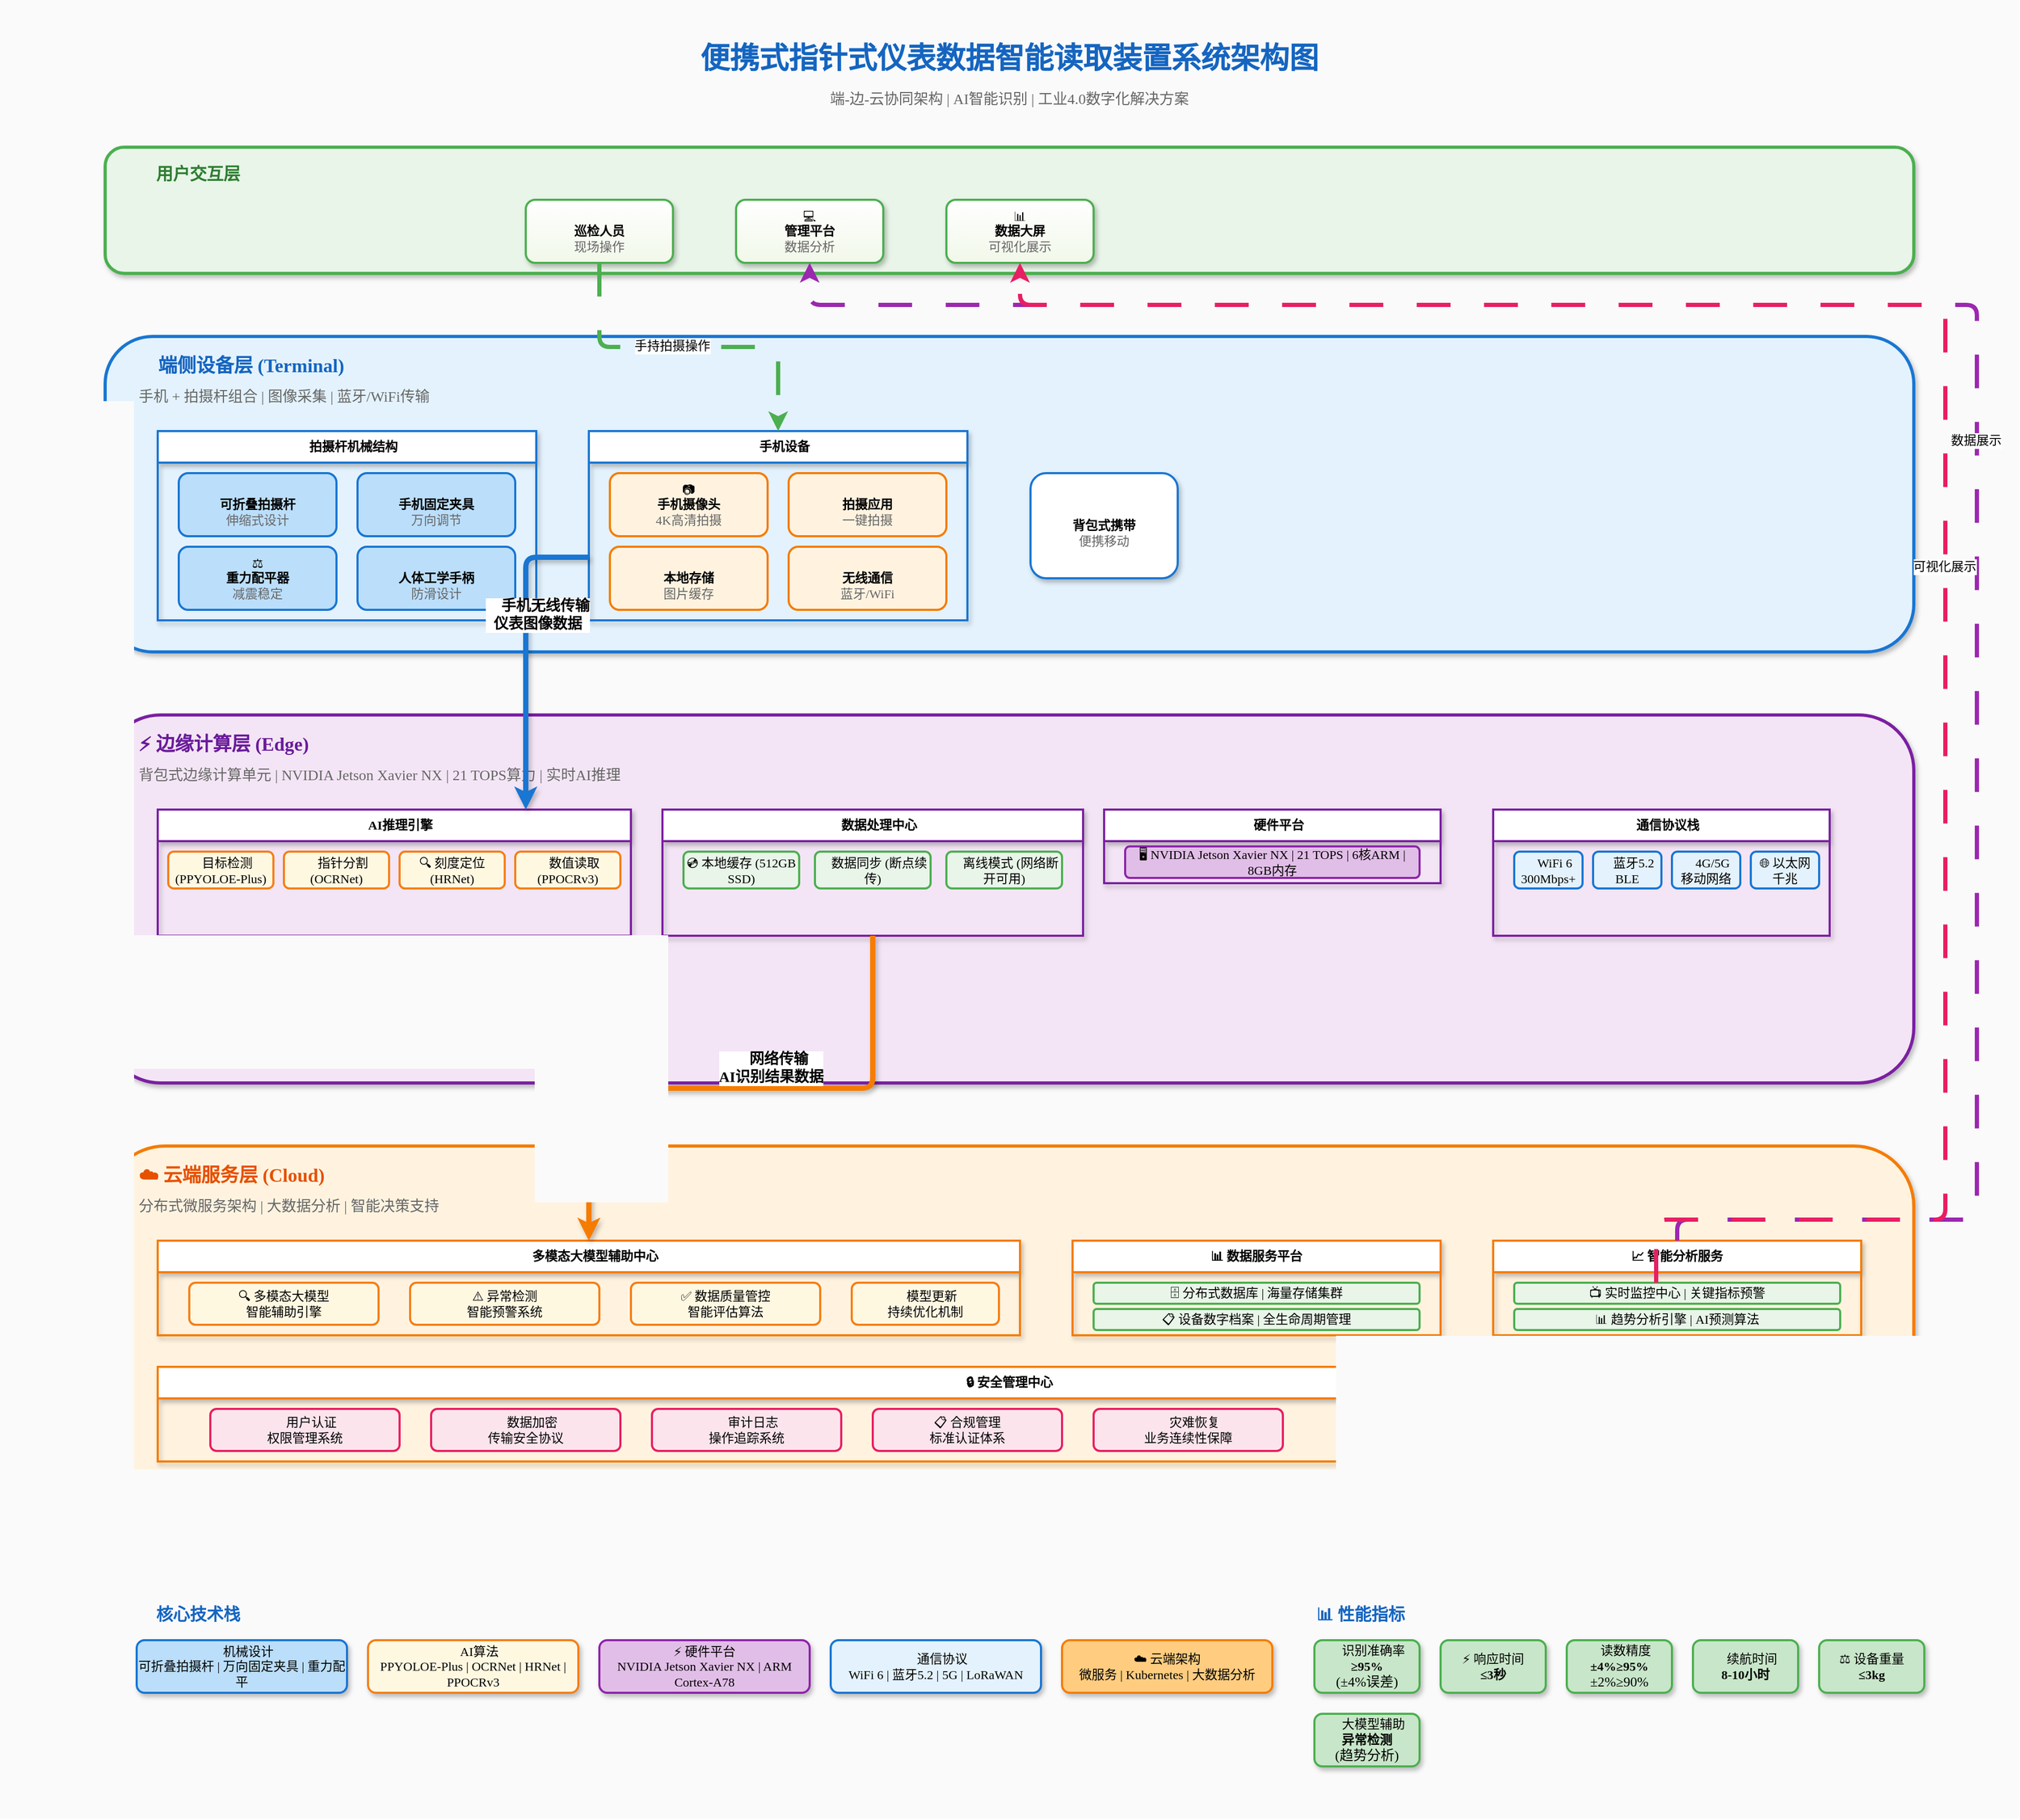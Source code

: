 <mxfile>
    <diagram name="便携式指针式仪表数据智能读取装置架构图" id="architecture-diagram">
        <mxGraphModel dx="1580" dy="875" grid="1" gridSize="10" guides="1" tooltips="1" connect="1" arrows="1" fold="1" page="1" pageScale="1" pageWidth="1920" pageHeight="1600" math="0" shadow="0">
            <root>
                <mxCell id="0"/>
                <mxCell id="1" parent="0"/>
                <mxCell id="background" value="" style="rounded=0;whiteSpace=wrap;html=1;fillColor=#f5f5f5;strokeColor=none;opacity=50;" parent="1" vertex="1">
                    <mxGeometry width="1920" height="1730" as="geometry"/>
                </mxCell>
                <mxCell id="main-title" value="便携式指针式仪表数据智能读取装置系统架构图" style="text;html=1;strokeColor=none;fillColor=none;align=center;verticalAlign=middle;whiteSpace=wrap;rounded=0;fontSize=28;fontStyle=1;fontColor=#1565c0;fontFamily=Microsoft YaHei;" parent="1" vertex="1">
                    <mxGeometry x="660" y="30" width="600" height="50" as="geometry"/>
                </mxCell>
                <mxCell id="sub-title" value="端-边-云协同架构 | AI智能识别 | 工业4.0数字化解决方案" style="text;html=1;strokeColor=none;fillColor=none;align=center;verticalAlign=middle;whiteSpace=wrap;rounded=0;fontSize=14;fontColor=#666666;fontFamily=Microsoft YaHei;" parent="1" vertex="1">
                    <mxGeometry x="660" y="80" width="600" height="30" as="geometry"/>
                </mxCell>
                <mxCell id="user-interaction" value="" style="rounded=1;whiteSpace=wrap;html=1;fillColor=#e8f5e8;strokeColor=#4caf50;strokeWidth=3;shadow=1;glass=0;sketch=0;" parent="1" vertex="1">
                    <mxGeometry x="100" y="140" width="1720" height="120" as="geometry"/>
                </mxCell>
                <mxCell id="user-title" value="👥 用户交互层" style="text;html=1;strokeColor=none;fillColor=none;align=left;verticalAlign=middle;whiteSpace=wrap;rounded=0;fontSize=16;fontStyle=1;fontColor=#2e7d32;fontFamily=Microsoft YaHei;" parent="1" vertex="1">
                    <mxGeometry x="130" y="150" width="150" height="30" as="geometry"/>
                </mxCell>
                <mxCell id="operator" value="👨‍🔧&lt;br&gt;&lt;b&gt;巡检人员&lt;/b&gt;&lt;br&gt;&lt;font color=&quot;#666666&quot;&gt;现场操作&lt;/font&gt;" style="rounded=1;whiteSpace=wrap;html=1;fillColor=#ffffff;strokeColor=#4caf50;strokeWidth=2;shadow=1;fontFamily=Microsoft YaHei;gradientColor=#f1f8e9;" parent="1" vertex="1">
                    <mxGeometry x="500" y="190" width="140" height="60" as="geometry"/>
                </mxCell>
                <mxCell id="web-portal" value="💻&lt;br&gt;&lt;b&gt;管理平台&lt;/b&gt;&lt;br&gt;&lt;font color=&quot;#666666&quot;&gt;数据分析&lt;/font&gt;" style="rounded=1;whiteSpace=wrap;html=1;fillColor=#ffffff;strokeColor=#4caf50;strokeWidth=2;shadow=1;fontFamily=Microsoft YaHei;gradientColor=#f1f8e9;" parent="1" vertex="1">
                    <mxGeometry x="700" y="190" width="140" height="60" as="geometry"/>
                </mxCell>
                <mxCell id="dashboard" value="📊&lt;br&gt;&lt;b&gt;数据大屏&lt;/b&gt;&lt;br&gt;&lt;font color=&quot;#666666&quot;&gt;可视化展示&lt;/font&gt;" style="rounded=1;whiteSpace=wrap;html=1;fillColor=#ffffff;strokeColor=#4caf50;strokeWidth=2;shadow=1;fontFamily=Microsoft YaHei;gradientColor=#f1f8e9;" parent="1" vertex="1">
                    <mxGeometry x="900" y="190" width="140" height="60" as="geometry"/>
                </mxCell>
                <mxCell id="terminal-background" value="" style="rounded=1;whiteSpace=wrap;html=1;fillColor=#e3f2fd;strokeColor=#1976d2;strokeWidth=3;shadow=1;glass=0;sketch=0;" parent="1" vertex="1">
                    <mxGeometry x="100" y="320" width="1720" height="300" as="geometry"/>
                </mxCell>
                <mxCell id="terminal-title" value="📱 端侧设备层 (Terminal)" style="text;html=1;strokeColor=none;fillColor=none;align=left;verticalAlign=middle;whiteSpace=wrap;rounded=0;fontSize=18;fontStyle=1;fontColor=#1565c0;fontFamily=Microsoft YaHei;" parent="1" vertex="1">
                    <mxGeometry x="130" y="330" width="280" height="35" as="geometry"/>
                </mxCell>
                <mxCell id="terminal-desc" value="手机 + 拍摄杆组合 | 图像采集 | 蓝牙/WiFi传输" style="text;html=1;strokeColor=none;fillColor=none;align=left;verticalAlign=middle;whiteSpace=wrap;rounded=0;fontSize=14;fontColor=#666666;fontFamily=Microsoft YaHei;" parent="1" vertex="1">
                    <mxGeometry x="130" y="365" width="400" height="25" as="geometry"/>
                </mxCell>
                <mxCell id="shooting-pole" value="📐 拍摄杆机械结构" style="swimlane;whiteSpace=wrap;html=1;fillColor=#ffffff;strokeColor=#1976d2;strokeWidth=2;shadow=1;fontFamily=Microsoft YaHei;startSize=30;" parent="1" vertex="1">
                    <mxGeometry x="150" y="410" width="360" height="180" as="geometry"/>
                </mxCell>
                <mxCell id="pole-structure" value="🔧&lt;br&gt;&lt;b&gt;可折叠拍摄杆&lt;/b&gt;&lt;br&gt;&lt;font color=&quot;#666666&quot;&gt;伸缩式设计&lt;/font&gt;" style="rounded=1;whiteSpace=wrap;html=1;fillColor=#bbdefb;strokeColor=#1976d2;strokeWidth=2;fontFamily=Microsoft YaHei;" parent="shooting-pole" vertex="1">
                    <mxGeometry x="20" y="40" width="150" height="60" as="geometry"/>
                </mxCell>
                <mxCell id="phone-mount" value="📱&lt;br&gt;&lt;b&gt;手机固定夹具&lt;/b&gt;&lt;br&gt;&lt;font color=&quot;#666666&quot;&gt;万向调节&lt;/font&gt;" style="rounded=1;whiteSpace=wrap;html=1;fillColor=#bbdefb;strokeColor=#1976d2;strokeWidth=2;fontFamily=Microsoft YaHei;" parent="shooting-pole" vertex="1">
                    <mxGeometry x="190" y="40" width="150" height="60" as="geometry"/>
                </mxCell>
                <mxCell id="stabilizer" value="⚖️&lt;br&gt;&lt;b&gt;重力配平器&lt;/b&gt;&lt;br&gt;&lt;font color=&quot;#666666&quot;&gt;减震稳定&lt;/font&gt;" style="rounded=1;whiteSpace=wrap;html=1;fillColor=#bbdefb;strokeColor=#1976d2;strokeWidth=2;fontFamily=Microsoft YaHei;" parent="shooting-pole" vertex="1">
                    <mxGeometry x="20" y="110" width="150" height="60" as="geometry"/>
                </mxCell>
                <mxCell id="handle" value="🤝&lt;br&gt;&lt;b&gt;人体工学手柄&lt;/b&gt;&lt;br&gt;&lt;font color=&quot;#666666&quot;&gt;防滑设计&lt;/font&gt;" style="rounded=1;whiteSpace=wrap;html=1;fillColor=#bbdefb;strokeColor=#1976d2;strokeWidth=2;fontFamily=Microsoft YaHei;" parent="shooting-pole" vertex="1">
                    <mxGeometry x="190" y="110" width="150" height="60" as="geometry"/>
                </mxCell>
                <mxCell id="mobile-device" value="📱 手机设备" style="swimlane;whiteSpace=wrap;html=1;fillColor=#ffffff;strokeColor=#1976d2;strokeWidth=2;shadow=1;fontFamily=Microsoft YaHei;startSize=30;" parent="1" vertex="1">
                    <mxGeometry x="560" y="410" width="360" height="180" as="geometry"/>
                </mxCell>
                <mxCell id="phone-camera" value="📷&lt;br&gt;&lt;b&gt;手机摄像头&lt;/b&gt;&lt;br&gt;&lt;font color=&quot;#666666&quot;&gt;4K高清拍摄&lt;/font&gt;" style="rounded=1;whiteSpace=wrap;html=1;fillColor=#fff3e0;strokeColor=#f57c00;strokeWidth=2;fontFamily=Microsoft YaHei;" parent="mobile-device" vertex="1">
                    <mxGeometry x="20" y="40" width="150" height="60" as="geometry"/>
                </mxCell>
                <mxCell id="phone-app" value="📱&lt;br&gt;&lt;b&gt;拍摄应用&lt;/b&gt;&lt;br&gt;&lt;font color=&quot;#666666&quot;&gt;一键拍摄&lt;/font&gt;" style="rounded=1;whiteSpace=wrap;html=1;fillColor=#fff3e0;strokeColor=#f57c00;strokeWidth=2;fontFamily=Microsoft YaHei;" parent="mobile-device" vertex="1">
                    <mxGeometry x="190" y="40" width="150" height="60" as="geometry"/>
                </mxCell>
                <mxCell id="phone-storage" value="💾&lt;br&gt;&lt;b&gt;本地存储&lt;/b&gt;&lt;br&gt;&lt;font color=&quot;#666666&quot;&gt;图片缓存&lt;/font&gt;" style="rounded=1;whiteSpace=wrap;html=1;fillColor=#fff3e0;strokeColor=#f57c00;strokeWidth=2;fontFamily=Microsoft YaHei;" parent="mobile-device" vertex="1">
                    <mxGeometry x="20" y="110" width="150" height="60" as="geometry"/>
                </mxCell>
                <mxCell id="phone-comm" value="📡&lt;br&gt;&lt;b&gt;无线通信&lt;/b&gt;&lt;br&gt;&lt;font color=&quot;#666666&quot;&gt;蓝牙/WiFi&lt;/font&gt;" style="rounded=1;whiteSpace=wrap;html=1;fillColor=#fff3e0;strokeColor=#f57c00;strokeWidth=2;fontFamily=Microsoft YaHei;" parent="mobile-device" vertex="1">
                    <mxGeometry x="190" y="110" width="150" height="60" as="geometry"/>
                </mxCell>
                <mxCell id="backpack-desc" value="🎒&lt;br&gt;&lt;b&gt;背包式携带&lt;/b&gt;&lt;br&gt;&lt;font color=&quot;#666666&quot;&gt;便携移动&lt;/font&gt;" style="rounded=1;whiteSpace=wrap;html=1;fillColor=#ffffff;strokeColor=#1976d2;strokeWidth=2;shadow=1;fontFamily=Microsoft YaHei;" parent="1" vertex="1">
                    <mxGeometry x="980" y="450" width="140" height="100" as="geometry"/>
                </mxCell>
                <mxCell id="edge-background" value="" style="rounded=1;whiteSpace=wrap;html=1;fillColor=#f3e5f5;strokeColor=#7b1fa2;strokeWidth=3;shadow=1;glass=0;sketch=0;" parent="1" vertex="1">
                    <mxGeometry x="100" y="680" width="1720" height="350" as="geometry"/>
                </mxCell>
                <mxCell id="edge-title" value="⚡ 边缘计算层 (Edge)" style="text;html=1;strokeColor=none;fillColor=none;align=left;verticalAlign=middle;whiteSpace=wrap;rounded=0;fontSize=18;fontStyle=1;fontColor=#6a1b9a;fontFamily=Microsoft YaHei;" parent="1" vertex="1">
                    <mxGeometry x="130" y="690" width="280" height="35" as="geometry"/>
                </mxCell>
                <mxCell id="edge-desc" value="背包式边缘计算单元 | NVIDIA Jetson Xavier NX | 21 TOPS算力 | 实时AI推理" style="text;html=1;strokeColor=none;fillColor=none;align=left;verticalAlign=middle;whiteSpace=wrap;rounded=0;fontSize=14;fontColor=#666666;fontFamily=Microsoft YaHei;" parent="1" vertex="1">
                    <mxGeometry x="130" y="725" width="500" height="25" as="geometry"/>
                </mxCell>
                <mxCell id="ai-engine" value="🤖 AI推理引擎" style="swimlane;whiteSpace=wrap;html=1;fillColor=#ffffff;strokeColor=#7b1fa2;strokeWidth=2;shadow=1;fontFamily=Microsoft YaHei;startSize=30;" parent="1" vertex="1">
                    <mxGeometry x="150" y="770" width="450" height="120" as="geometry"/>
                </mxCell>
                <mxCell id="detection" value="🎯 目标检测 (PPYOLOE-Plus)" style="rounded=1;whiteSpace=wrap;html=1;fillColor=#fff8e1;strokeColor=#f57f17;strokeWidth=2;fontFamily=Microsoft YaHei;" parent="ai-engine" vertex="1">
                    <mxGeometry x="10" y="40" width="100" height="35" as="geometry"/>
                </mxCell>
                <mxCell id="segmentation" value="📐 指针分割 (OCRNet)" style="rounded=1;whiteSpace=wrap;html=1;fillColor=#fff8e1;strokeColor=#f57f17;strokeWidth=2;fontFamily=Microsoft YaHei;" vertex="1" parent="ai-engine">
                    <mxGeometry x="120" y="40" width="100" height="35" as="geometry"/>
                </mxCell>
                <mxCell id="endpoint" value="🔍 刻度定位 (HRNet)" style="rounded=1;whiteSpace=wrap;html=1;fillColor=#fff8e1;strokeColor=#f57f17;strokeWidth=2;fontFamily=Microsoft YaHei;" vertex="1" parent="ai-engine">
                    <mxGeometry x="230" y="40" width="100" height="35" as="geometry"/>
                </mxCell>
                <mxCell id="ocr" value="📝 数值读取 (PPOCRv3)" style="rounded=1;whiteSpace=wrap;html=1;fillColor=#fff8e1;strokeColor=#f57f17;strokeWidth=2;fontFamily=Microsoft YaHei;" parent="ai-engine" vertex="1">
                    <mxGeometry x="340" y="40" width="100" height="35" as="geometry"/>
                </mxCell>
                <mxCell id="data-process" value="💾 数据处理中心" style="swimlane;whiteSpace=wrap;html=1;fillColor=#ffffff;strokeColor=#7b1fa2;strokeWidth=2;shadow=1;fontFamily=Microsoft YaHei;startSize=30;" parent="1" vertex="1">
                    <mxGeometry x="630" y="770" width="400" height="120" as="geometry"/>
                </mxCell>
                <mxCell id="local-cache" value="💿 本地缓存 (512GB SSD)" style="rounded=1;whiteSpace=wrap;html=1;fillColor=#e8f5e8;strokeColor=#4caf50;strokeWidth=2;fontFamily=Microsoft YaHei;" parent="data-process" vertex="1">
                    <mxGeometry x="20" y="40" width="110" height="35" as="geometry"/>
                </mxCell>
                <mxCell id="data-sync" value="🔄 数据同步 (断点续传)" style="rounded=1;whiteSpace=wrap;html=1;fillColor=#e8f5e8;strokeColor=#4caf50;strokeWidth=2;fontFamily=Microsoft YaHei;" parent="data-process" vertex="1">
                    <mxGeometry x="145" y="40" width="110" height="35" as="geometry"/>
                </mxCell>
                <mxCell id="offline-mode" value="📴 离线模式 (网络断开可用)" style="rounded=1;whiteSpace=wrap;html=1;fillColor=#e8f5e8;strokeColor=#4caf50;strokeWidth=2;fontFamily=Microsoft YaHei;" parent="data-process" vertex="1">
                    <mxGeometry x="270" y="40" width="110" height="35" as="geometry"/>
                </mxCell>
                <mxCell id="hardware-platform" value="🚀 硬件平台" style="swimlane;whiteSpace=wrap;html=1;fillColor=#ffffff;strokeColor=#7b1fa2;strokeWidth=2;shadow=1;fontFamily=Microsoft YaHei;startSize=30;" parent="1" vertex="1">
                    <mxGeometry x="1050" y="770" width="320" height="70" as="geometry"/>
                </mxCell>
                <mxCell id="jetson" value="🖥️ NVIDIA Jetson Xavier NX | 21 TOPS | 6核ARM | 8GB内存" style="rounded=1;whiteSpace=wrap;html=1;fillColor=#e1bee7;strokeColor=#8e24aa;strokeWidth=2;fontFamily=Microsoft YaHei;" parent="hardware-platform" vertex="1">
                    <mxGeometry x="20" y="35" width="280" height="30" as="geometry"/>
                </mxCell>
                <mxCell id="communication" value="📡 通信协议栈" style="swimlane;whiteSpace=wrap;html=1;fillColor=#ffffff;strokeColor=#7b1fa2;strokeWidth=2;shadow=1;fontFamily=Microsoft YaHei;startSize=30;" parent="1" vertex="1">
                    <mxGeometry x="1420" y="770" width="320" height="120" as="geometry"/>
                </mxCell>
                <mxCell id="wifi" value="📶 WiFi 6&lt;br&gt;300Mbps+" style="rounded=1;whiteSpace=wrap;html=1;fillColor=#e3f2fd;strokeColor=#1976d2;strokeWidth=2;fontFamily=Microsoft YaHei;" parent="communication" vertex="1">
                    <mxGeometry x="20" y="40" width="65" height="35" as="geometry"/>
                </mxCell>
                <mxCell id="bluetooth" value="🔵 蓝牙5.2&lt;br&gt;BLE" style="rounded=1;whiteSpace=wrap;html=1;fillColor=#e3f2fd;strokeColor=#1976d2;strokeWidth=2;fontFamily=Microsoft YaHei;" parent="communication" vertex="1">
                    <mxGeometry x="95" y="40" width="65" height="35" as="geometry"/>
                </mxCell>
                <mxCell id="4g5g" value="📱 4G/5G&lt;br&gt;移动网络" style="rounded=1;whiteSpace=wrap;html=1;fillColor=#e3f2fd;strokeColor=#1976d2;strokeWidth=2;fontFamily=Microsoft YaHei;" parent="communication" vertex="1">
                    <mxGeometry x="170" y="40" width="65" height="35" as="geometry"/>
                </mxCell>
                <mxCell id="ethernet" value="🌐 以太网&lt;br&gt;千兆" style="rounded=1;whiteSpace=wrap;html=1;fillColor=#e3f2fd;strokeColor=#1976d2;strokeWidth=2;fontFamily=Microsoft YaHei;" parent="communication" vertex="1">
                    <mxGeometry x="245" y="40" width="65" height="35" as="geometry"/>
                </mxCell>
                <mxCell id="cloud-background" value="" style="rounded=1;whiteSpace=wrap;html=1;fillColor=#fff3e0;strokeColor=#f57c00;strokeWidth=3;shadow=1;glass=0;sketch=0;" parent="1" vertex="1">
                    <mxGeometry x="100" y="1090" width="1720" height="380" as="geometry"/>
                </mxCell>
                <mxCell id="cloud-title" value="☁️ 云端服务层 (Cloud)" style="text;html=1;strokeColor=none;fillColor=none;align=left;verticalAlign=middle;whiteSpace=wrap;rounded=0;fontSize=18;fontStyle=1;fontColor=#e65100;fontFamily=Microsoft YaHei;" parent="1" vertex="1">
                    <mxGeometry x="130" y="1100" width="280" height="35" as="geometry"/>
                </mxCell>
                <mxCell id="cloud-desc" value="分布式微服务架构 | 大数据分析 | 智能决策支持" style="text;html=1;strokeColor=none;fillColor=none;align=left;verticalAlign=middle;whiteSpace=wrap;rounded=0;fontSize=14;fontColor=#666666;fontFamily=Microsoft YaHei;" parent="1" vertex="1">
                    <mxGeometry x="130" y="1135" width="400" height="25" as="geometry"/>
                </mxCell>
                <mxCell id="cloud-ai" value="🧠 多模态大模型辅助中心" style="swimlane;whiteSpace=wrap;html=1;fillColor=#ffffff;strokeColor=#f57c00;strokeWidth=2;shadow=1;fontFamily=Microsoft YaHei;startSize=30;" parent="1" vertex="1">
                    <mxGeometry x="150" y="1180" width="820" height="90" as="geometry"/>
                </mxCell>
                <mxCell id="multimodal" value="🔍 多模态大模型&lt;br&gt;智能辅助引擎" style="rounded=1;whiteSpace=wrap;html=1;fillColor=#fff8e1;strokeColor=#f57f17;strokeWidth=2;fontFamily=Microsoft YaHei;" parent="cloud-ai" vertex="1">
                    <mxGeometry x="30" y="40" width="180" height="40" as="geometry"/>
                </mxCell>
                <mxCell id="anomaly-detect" value="⚠️ 异常检测&lt;br&gt;智能预警系统" style="rounded=1;whiteSpace=wrap;html=1;fillColor=#fff8e1;strokeColor=#f57f17;strokeWidth=2;fontFamily=Microsoft YaHei;" parent="cloud-ai" vertex="1">
                    <mxGeometry x="240" y="40" width="180" height="40" as="geometry"/>
                </mxCell>
                <mxCell id="quality-check" value="✅ 数据质量管控&lt;br&gt;智能评估算法" style="rounded=1;whiteSpace=wrap;html=1;fillColor=#fff8e1;strokeColor=#f57f17;strokeWidth=2;fontFamily=Microsoft YaHei;" parent="cloud-ai" vertex="1">
                    <mxGeometry x="450" y="40" width="180" height="40" as="geometry"/>
                </mxCell>
                <mxCell id="model-update" value="🔄 模型更新&lt;br&gt;持续优化机制" style="rounded=1;whiteSpace=wrap;html=1;fillColor=#fff8e1;strokeColor=#f57f17;strokeWidth=2;fontFamily=Microsoft YaHei;" parent="cloud-ai" vertex="1">
                    <mxGeometry x="660" y="40" width="140" height="40" as="geometry"/>
                </mxCell>
                <mxCell id="data-service" value="📊 数据服务平台" style="swimlane;whiteSpace=wrap;html=1;fillColor=#ffffff;strokeColor=#f57c00;strokeWidth=2;shadow=1;fontFamily=Microsoft YaHei;startSize=30;" parent="1" vertex="1">
                    <mxGeometry x="1020" y="1180" width="350" height="90" as="geometry"/>
                </mxCell>
                <mxCell id="database" value="🗄️ 分布式数据库 | 海量存储集群" style="rounded=1;whiteSpace=wrap;html=1;fillColor=#e8f5e8;strokeColor=#4caf50;strokeWidth=2;fontFamily=Microsoft YaHei;" parent="data-service" vertex="1">
                    <mxGeometry x="20" y="40" width="310" height="20" as="geometry"/>
                </mxCell>
                <mxCell id="device-archive" value="📋 设备数字档案 | 全生命周期管理" style="rounded=1;whiteSpace=wrap;html=1;fillColor=#e8f5e8;strokeColor=#4caf50;strokeWidth=2;fontFamily=Microsoft YaHei;" parent="data-service" vertex="1">
                    <mxGeometry x="20" y="65" width="310" height="20" as="geometry"/>
                </mxCell>
                <mxCell id="analysis-service" value="📈 智能分析服务" style="swimlane;whiteSpace=wrap;html=1;fillColor=#ffffff;strokeColor=#f57c00;strokeWidth=2;shadow=1;fontFamily=Microsoft YaHei;startSize=30;" parent="1" vertex="1">
                    <mxGeometry x="1420" y="1180" width="350" height="90" as="geometry"/>
                </mxCell>
                <mxCell id="realtime-monitor" value="📺 实时监控中心 | 关键指标预警" style="rounded=1;whiteSpace=wrap;html=1;fillColor=#e8f5e8;strokeColor=#4caf50;strokeWidth=2;fontFamily=Microsoft YaHei;" parent="analysis-service" vertex="1">
                    <mxGeometry x="20" y="40" width="310" height="20" as="geometry"/>
                </mxCell>
                <mxCell id="trend-analysis" value="📊 趋势分析引擎 | AI预测算法" style="rounded=1;whiteSpace=wrap;html=1;fillColor=#e8f5e8;strokeColor=#4caf50;strokeWidth=2;fontFamily=Microsoft YaHei;" parent="analysis-service" vertex="1">
                    <mxGeometry x="20" y="65" width="310" height="20" as="geometry"/>
                </mxCell>
                <mxCell id="security" value="🔒 安全管理中心" style="swimlane;whiteSpace=wrap;html=1;fillColor=#ffffff;strokeColor=#f57c00;strokeWidth=2;shadow=1;fontFamily=Microsoft YaHei;startSize=30;" parent="1" vertex="1">
                    <mxGeometry x="150" y="1300" width="1620" height="90" as="geometry"/>
                </mxCell>
                <mxCell id="user-auth" value="👤 用户认证&lt;br&gt;权限管理系统" style="rounded=1;whiteSpace=wrap;html=1;fillColor=#fce4ec;strokeColor=#e91e63;strokeWidth=2;fontFamily=Microsoft YaHei;" parent="security" vertex="1">
                    <mxGeometry x="50" y="40" width="180" height="40" as="geometry"/>
                </mxCell>
                <mxCell id="data-encrypt" value="🔐 数据加密&lt;br&gt;传输安全协议" style="rounded=1;whiteSpace=wrap;html=1;fillColor=#fce4ec;strokeColor=#e91e63;strokeWidth=2;fontFamily=Microsoft YaHei;" parent="security" vertex="1">
                    <mxGeometry x="260" y="40" width="180" height="40" as="geometry"/>
                </mxCell>
                <mxCell id="audit-log" value="📝 审计日志&lt;br&gt;操作追踪系统" style="rounded=1;whiteSpace=wrap;html=1;fillColor=#fce4ec;strokeColor=#e91e63;strokeWidth=2;fontFamily=Microsoft YaHei;" parent="security" vertex="1">
                    <mxGeometry x="470" y="40" width="180" height="40" as="geometry"/>
                </mxCell>
                <mxCell id="compliance" value="📋 合规管理&lt;br&gt;标准认证体系" style="rounded=1;whiteSpace=wrap;html=1;fillColor=#fce4ec;strokeColor=#e91e63;strokeWidth=2;fontFamily=Microsoft YaHei;" parent="security" vertex="1">
                    <mxGeometry x="680" y="40" width="180" height="40" as="geometry"/>
                </mxCell>
                <mxCell id="disaster-recovery" value="🔄 灾难恢复&lt;br&gt;业务连续性保障" style="rounded=1;whiteSpace=wrap;html=1;fillColor=#fce4ec;strokeColor=#e91e63;strokeWidth=2;fontFamily=Microsoft YaHei;" parent="security" vertex="1">
                    <mxGeometry x="890" y="40" width="180" height="40" as="geometry"/>
                </mxCell>
                <mxCell id="flow-terminal-edge" value="" style="edgeStyle=orthogonalEdgeStyle;rounded=1;orthogonalLoop=1;jettySize=auto;html=1;strokeColor=#1976d2;strokeWidth=5;endArrow=classic;shadow=1;" parent="1" source="mobile-device" target="ai-engine" edge="1">
                    <mxGeometry relative="1" as="geometry">
                        <mxPoint x="740" y="620" as="sourcePoint"/>
                        <mxPoint x="350" y="770" as="targetPoint"/>
                        <Array as="points">
                            <mxPoint x="500" y="530"/>
                        </Array>
                    </mxGeometry>
                </mxCell>
                <mxCell id="flow-terminal-edge-label" value="📱 手机无线传输&lt;br&gt;&lt;b&gt;仪表图像数据&lt;/b&gt;" style="edgeLabel;html=1;align=center;verticalAlign=middle;resizable=0;points=[];fontSize=14;fontFamily=Microsoft YaHei;fillColor=#e3f2fd;strokeColor=#1976d2;rounded=1;fontStyle=1;" parent="flow-terminal-edge" vertex="1" connectable="0">
                    <mxGeometry x="-0.1" y="1" relative="1" as="geometry">
                        <mxPoint x="10" y="-20" as="offset"/>
                    </mxGeometry>
                </mxCell>
                <mxCell id="flow-edge-cloud" value="" style="edgeStyle=orthogonalEdgeStyle;rounded=1;orthogonalLoop=1;jettySize=auto;html=1;strokeColor=#f57c00;strokeWidth=5;endArrow=classic;shadow=1;" parent="1" source="data-process" target="cloud-ai" edge="1">
                    <mxGeometry relative="1" as="geometry">
                        <mxPoint x="800" y="920" as="sourcePoint"/>
                        <mxPoint x="560" y="1180" as="targetPoint"/>
                    </mxGeometry>
                </mxCell>
                <mxCell id="flow-edge-cloud-label" value="📶 网络传输&lt;br&gt;&lt;b&gt;AI识别结果数据&lt;/b&gt;" style="edgeLabel;html=1;align=center;verticalAlign=middle;resizable=0;points=[];fontSize=14;fontFamily=Microsoft YaHei;fillColor=#fff3e0;strokeColor=#f57c00;rounded=1;fontStyle=1;" parent="flow-edge-cloud" vertex="1" connectable="0">
                    <mxGeometry x="-0.1" y="1" relative="1" as="geometry">
                        <mxPoint x="10" y="-20" as="offset"/>
                    </mxGeometry>
                </mxCell>
                <mxCell id="flow-user-terminal" value="" style="edgeStyle=orthogonalEdgeStyle;rounded=1;orthogonalLoop=1;jettySize=auto;html=1;strokeColor=#4caf50;strokeWidth=4;endArrow=classic;dashed=1;dashPattern=8 8;" parent="1" source="operator" target="mobile-device" edge="1">
                    <mxGeometry relative="1" as="geometry">
                        <mxPoint x="570" y="260" as="sourcePoint"/>
                        <mxPoint x="740" y="410" as="targetPoint"/>
                    </mxGeometry>
                </mxCell>
                <mxCell id="flow-user-terminal-label" value="手持拍摄操作" style="edgeLabel;html=1;align=center;verticalAlign=middle;resizable=0;points=[];fontSize=12;fontFamily=Microsoft YaHei;fillColor=#e8f5e8;strokeColor=#4caf50;rounded=1;" parent="flow-user-terminal" vertex="1" connectable="0">
                    <mxGeometry x="-0.1" y="1" relative="1" as="geometry">
                        <mxPoint as="offset"/>
                    </mxGeometry>
                </mxCell>
                <mxCell id="flow-cloud-web" value="" style="edgeStyle=orthogonalEdgeStyle;rounded=1;orthogonalLoop=1;jettySize=auto;html=1;strokeColor=#9c27b0;strokeWidth=4;endArrow=classic;dashed=1;dashPattern=8 8;" parent="1" source="analysis-service" target="web-portal" edge="1">
                    <mxGeometry relative="1" as="geometry">
                        <mxPoint x="1595" y="1180" as="sourcePoint"/>
                        <mxPoint x="770" y="260" as="targetPoint"/>
                        <Array as="points">
                            <mxPoint x="1595" y="1160"/>
                            <mxPoint x="1880" y="1160"/>
                            <mxPoint x="1880" y="290"/>
                            <mxPoint x="770" y="290"/>
                        </Array>
                    </mxGeometry>
                </mxCell>
                <mxCell id="flow-cloud-web-label" value="数据展示" style="edgeLabel;html=1;align=center;verticalAlign=middle;resizable=0;points=[];fontSize=12;fontFamily=Microsoft YaHei;fillColor=#f3e5f5;strokeColor=#9c27b0;rounded=1;" parent="flow-cloud-web" vertex="1" connectable="0">
                    <mxGeometry x="-0.1" y="1" relative="1" as="geometry">
                        <mxPoint as="offset"/>
                    </mxGeometry>
                </mxCell>
                <mxCell id="flow-cloud-dashboard" value="" style="edgeStyle=orthogonalEdgeStyle;rounded=1;orthogonalLoop=1;jettySize=auto;html=1;strokeColor=#e91e63;strokeWidth=4;endArrow=classic;dashed=1;dashPattern=8 8;" parent="1" source="realtime-monitor" target="dashboard" edge="1">
                    <mxGeometry relative="1" as="geometry">
                        <mxPoint x="1595" y="1210" as="sourcePoint"/>
                        <mxPoint x="970" y="260" as="targetPoint"/>
                        <Array as="points">
                            <mxPoint x="1575" y="1160"/>
                            <mxPoint x="1850" y="1160"/>
                            <mxPoint x="1850" y="290"/>
                            <mxPoint x="970" y="290"/>
                        </Array>
                    </mxGeometry>
                </mxCell>
                <mxCell id="flow-cloud-dashboard-label" value="可视化展示" style="edgeLabel;html=1;align=center;verticalAlign=middle;resizable=0;points=[];fontSize=12;fontFamily=Microsoft YaHei;fillColor=#fce4ec;strokeColor=#e91e63;rounded=1;" parent="flow-cloud-dashboard" vertex="1" connectable="0">
                    <mxGeometry x="-0.1" y="1" relative="1" as="geometry">
                        <mxPoint as="offset"/>
                    </mxGeometry>
                </mxCell>
                <mxCell id="tech-title" value="🚀 核心技术栈" style="text;html=1;strokeColor=none;fillColor=none;align=left;verticalAlign=middle;whiteSpace=wrap;rounded=0;fontSize=16;fontStyle=1;fontColor=#1565c0;fontFamily=Microsoft YaHei;" parent="1" vertex="1">
                    <mxGeometry x="130" y="1520" width="150" height="30" as="geometry"/>
                </mxCell>
                <mxCell id="tech-mechanical" value="🔧 机械设计&lt;br&gt;可折叠拍摄杆 | 万向固定夹具 | 重力配平" style="rounded=1;whiteSpace=wrap;html=1;fillColor=#bbdefb;strokeColor=#1976d2;strokeWidth=2;fontFamily=Microsoft YaHei;shadow=1;" parent="1" vertex="1">
                    <mxGeometry x="130" y="1560" width="200" height="50" as="geometry"/>
                </mxCell>
                <mxCell id="tech-ai" value="🤖 AI算法&lt;br&gt;PPYOLOE-Plus | OCRNet | HRNet | PPOCRv3" style="rounded=1;whiteSpace=wrap;html=1;fillColor=#fff8e1;strokeColor=#f57f17;strokeWidth=2;fontFamily=Microsoft YaHei;shadow=1;" parent="1" vertex="1">
                    <mxGeometry x="350" y="1560" width="200" height="50" as="geometry"/>
                </mxCell>
                <mxCell id="tech-hardware" value="⚡ 硬件平台&lt;br&gt;NVIDIA Jetson Xavier NX | ARM Cortex-A78" style="rounded=1;whiteSpace=wrap;html=1;fillColor=#e1bee7;strokeColor=#8e24aa;strokeWidth=2;fontFamily=Microsoft YaHei;shadow=1;" parent="1" vertex="1">
                    <mxGeometry x="570" y="1560" width="200" height="50" as="geometry"/>
                </mxCell>
                <mxCell id="tech-comm" value="📡 通信协议&lt;br&gt;WiFi 6 | 蓝牙5.2 | 5G | LoRaWAN" style="rounded=1;whiteSpace=wrap;html=1;fillColor=#e3f2fd;strokeColor=#1976d2;strokeWidth=2;fontFamily=Microsoft YaHei;shadow=1;" parent="1" vertex="1">
                    <mxGeometry x="790" y="1560" width="200" height="50" as="geometry"/>
                </mxCell>
                <mxCell id="tech-cloud" value="☁️ 云端架构&lt;br&gt;微服务 | Kubernetes | 大数据分析" style="rounded=1;whiteSpace=wrap;html=1;fillColor=#ffcc80;strokeColor=#f57c00;strokeWidth=2;fontFamily=Microsoft YaHei;shadow=1;" parent="1" vertex="1">
                    <mxGeometry x="1010" y="1560" width="200" height="50" as="geometry"/>
                </mxCell>
                <mxCell id="performance-title" value="📊 性能指标" style="text;html=1;strokeColor=none;fillColor=none;align=left;verticalAlign=middle;whiteSpace=wrap;rounded=0;fontSize=16;fontStyle=1;fontColor=#1565c0;fontFamily=Microsoft YaHei;" parent="1" vertex="1">
                    <mxGeometry x="1250" y="1520" width="150" height="30" as="geometry"/>
                </mxCell>
                <mxCell id="performance-accuracy" value="🎯 识别准确率&lt;br&gt;&lt;b&gt;≥95%&lt;/b&gt;&lt;br&gt;&lt;font size=&quot;2&quot;&gt;(±4%误差)&lt;/font&gt;" style="rounded=1;whiteSpace=wrap;html=1;fillColor=#c8e6c9;strokeColor=#4caf50;strokeWidth=2;fontFamily=Microsoft YaHei;shadow=1;" parent="1" vertex="1">
                    <mxGeometry x="1250" y="1560" width="100" height="50" as="geometry"/>
                </mxCell>
                <mxCell id="performance-speed" value="⚡ 响应时间&lt;br&gt;&lt;b&gt;≤3秒&lt;/b&gt;" style="rounded=1;whiteSpace=wrap;html=1;fillColor=#c8e6c9;strokeColor=#4caf50;strokeWidth=2;fontFamily=Microsoft YaHei;shadow=1;" parent="1" vertex="1">
                    <mxGeometry x="1370" y="1560" width="100" height="50" as="geometry"/>
                </mxCell>
                <mxCell id="performance-precision" value="📏 读数精度&lt;br&gt;&lt;b&gt;±4%≥95%&lt;/b&gt;&lt;br&gt;&lt;font size=&quot;2&quot;&gt;±2%≥90%&lt;/font&gt;" style="rounded=1;whiteSpace=wrap;html=1;fillColor=#c8e6c9;strokeColor=#4caf50;strokeWidth=2;fontFamily=Microsoft YaHei;shadow=1;" parent="1" vertex="1">
                    <mxGeometry x="1490" y="1560" width="100" height="50" as="geometry"/>
                </mxCell>
                <mxCell id="performance-battery" value="🔋 续航时间&lt;br&gt;&lt;b&gt;8-10小时&lt;/b&gt;" style="rounded=1;whiteSpace=wrap;html=1;fillColor=#c8e6c9;strokeColor=#4caf50;strokeWidth=2;fontFamily=Microsoft YaHei;shadow=1;" parent="1" vertex="1">
                    <mxGeometry x="1610" y="1560" width="100" height="50" as="geometry"/>
                </mxCell>
                <mxCell id="performance-weight" value="⚖️ 设备重量&lt;br&gt;&lt;b&gt;≤3kg&lt;/b&gt;" style="rounded=1;whiteSpace=wrap;html=1;fillColor=#c8e6c9;strokeColor=#4caf50;strokeWidth=2;fontFamily=Microsoft YaHei;shadow=1;" parent="1" vertex="1">
                    <mxGeometry x="1730" y="1560" width="100" height="50" as="geometry"/>
                </mxCell>
                <mxCell id="2" value="🤖 大模型辅助&lt;br style=&quot;border-color: var(--border-color);&quot;&gt;&lt;b style=&quot;border-color: var(--border-color);&quot;&gt;异常检测&lt;/b&gt;&lt;br style=&quot;border-color: var(--border-color);&quot;&gt;&lt;font style=&quot;border-color: var(--border-color);&quot; size=&quot;2&quot;&gt;(趋势分析)&lt;/font&gt;" style="rounded=1;whiteSpace=wrap;html=1;fillColor=#c8e6c9;strokeColor=#4caf50;strokeWidth=2;fontFamily=Microsoft YaHei;shadow=1;" parent="1" vertex="1">
                    <mxGeometry x="1250" y="1630" width="100" height="50" as="geometry"/>
                </mxCell>
            </root>
        </mxGraphModel>
    </diagram>
</mxfile>